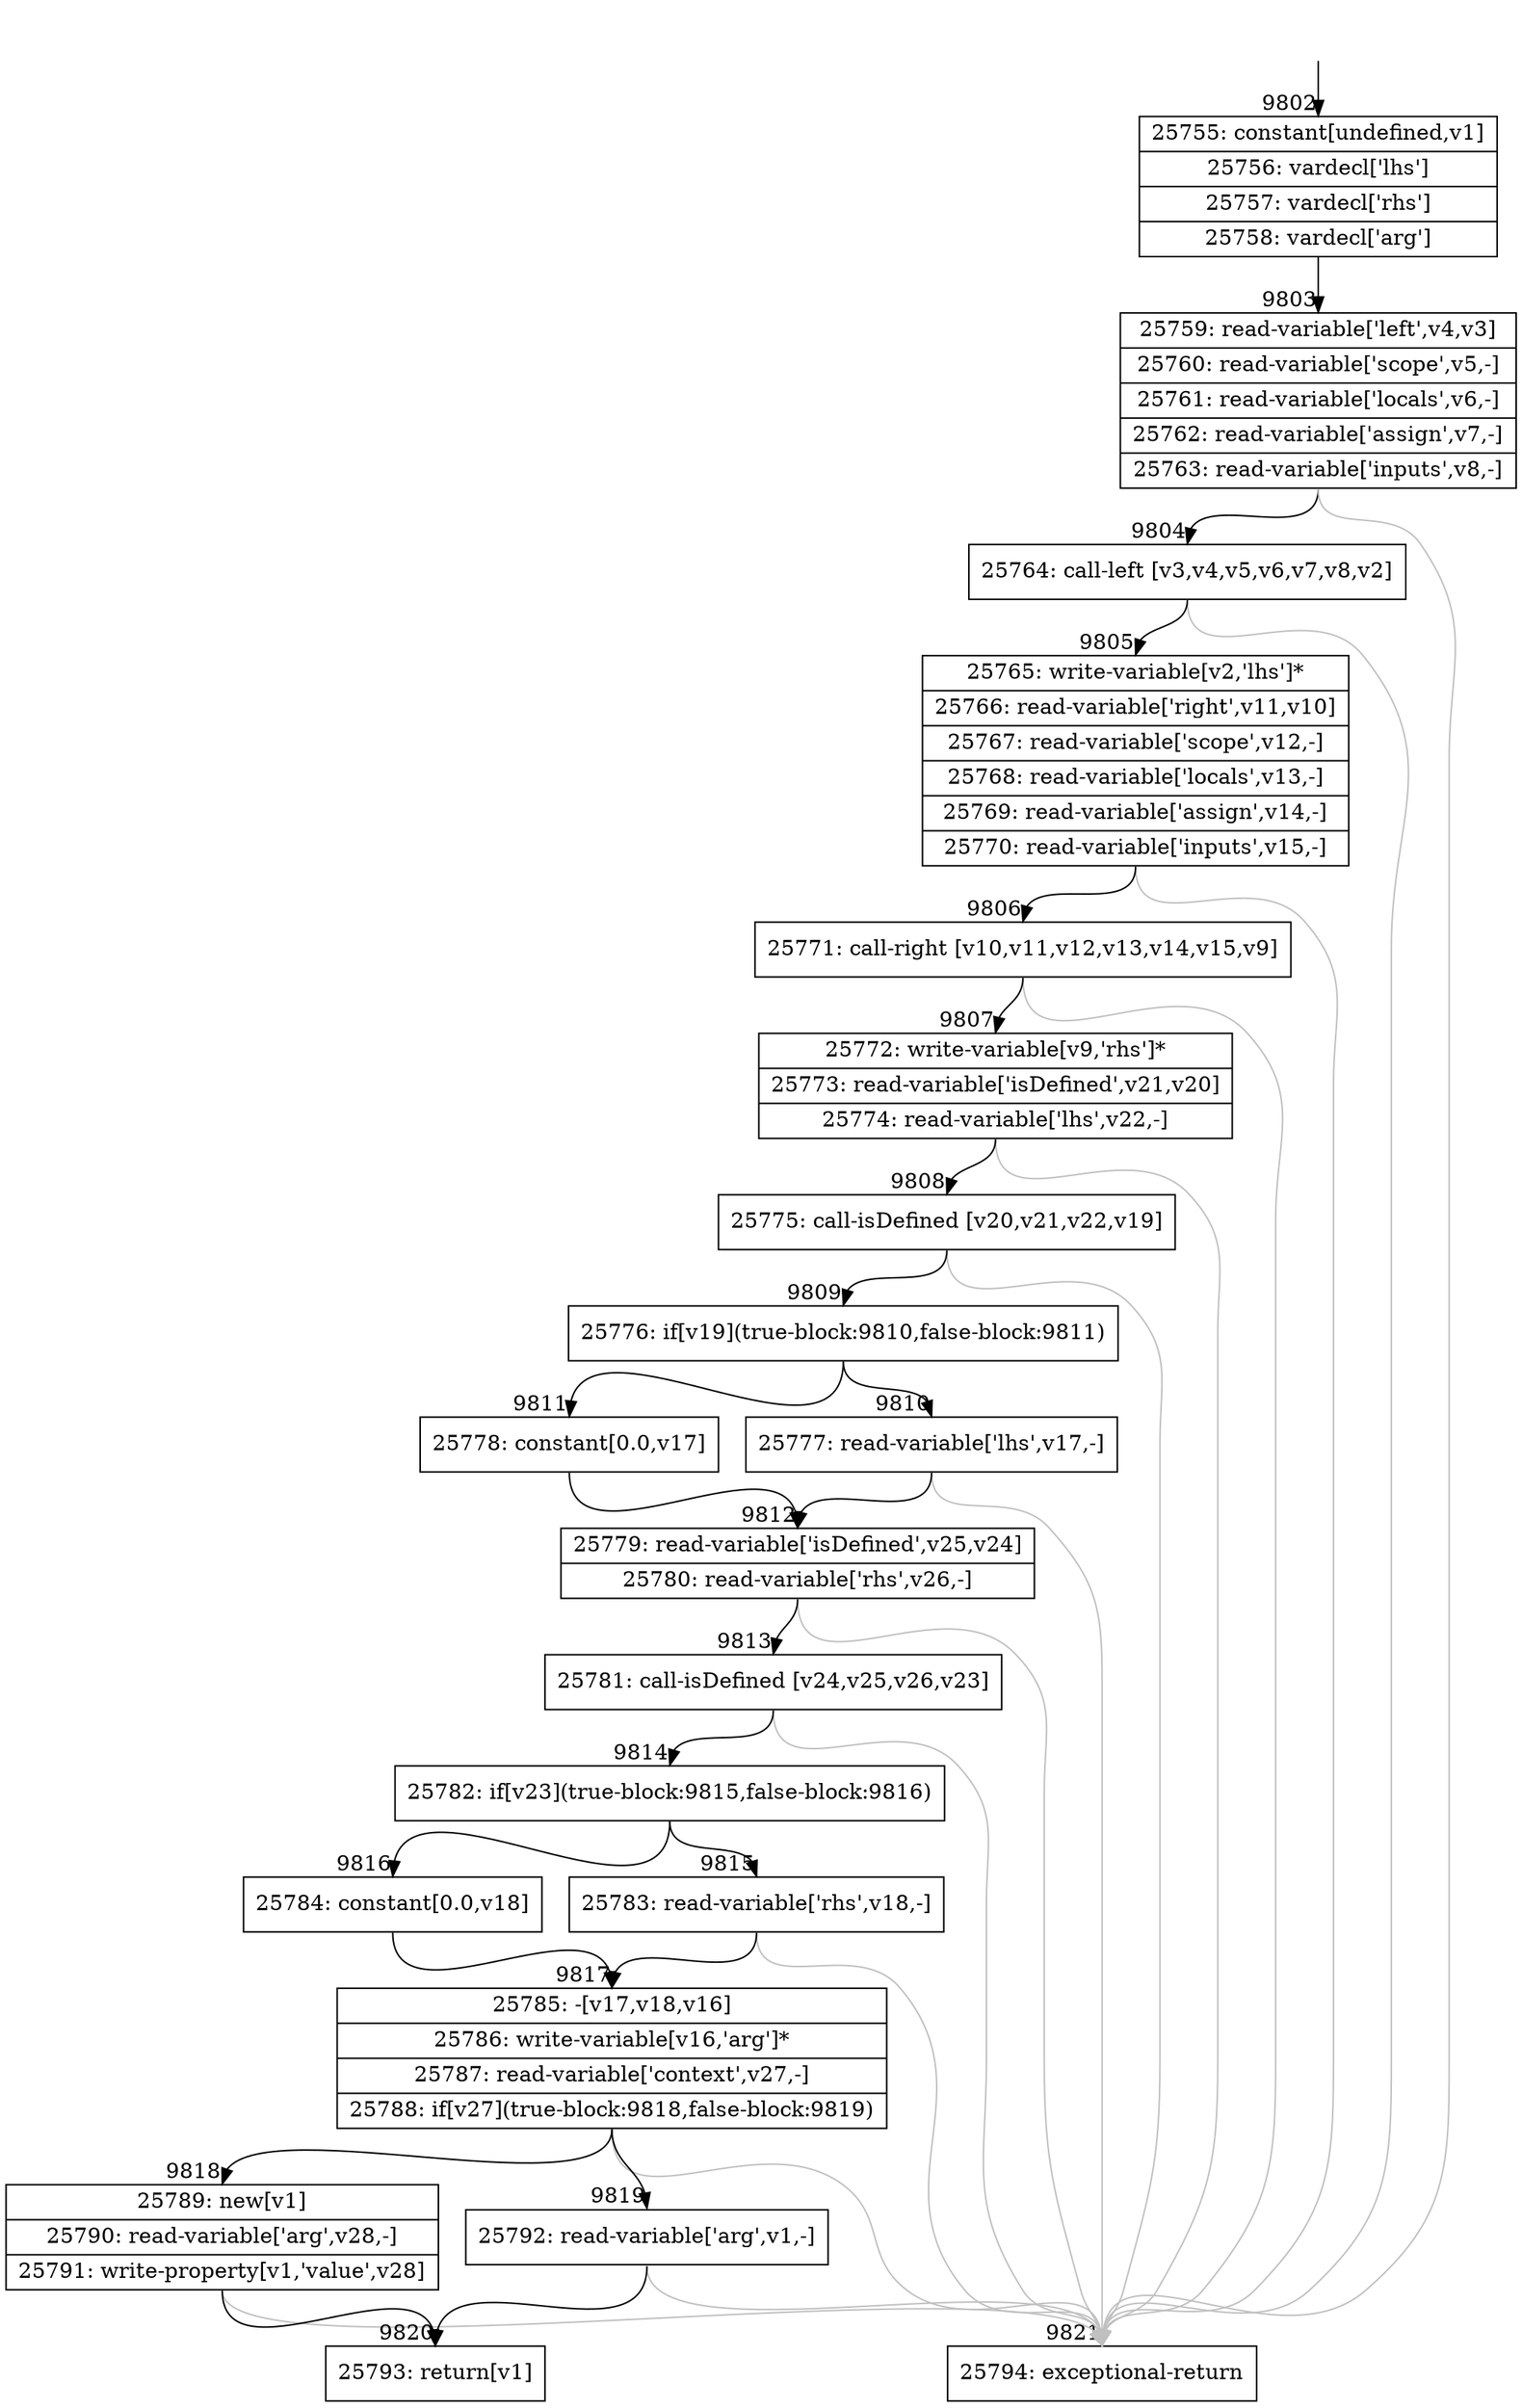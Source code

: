 digraph {
rankdir="TD"
BB_entry724[shape=none,label=""];
BB_entry724 -> BB9802 [tailport=s, headport=n, headlabel="    9802"]
BB9802 [shape=record label="{25755: constant[undefined,v1]|25756: vardecl['lhs']|25757: vardecl['rhs']|25758: vardecl['arg']}" ] 
BB9802 -> BB9803 [tailport=s, headport=n, headlabel="      9803"]
BB9803 [shape=record label="{25759: read-variable['left',v4,v3]|25760: read-variable['scope',v5,-]|25761: read-variable['locals',v6,-]|25762: read-variable['assign',v7,-]|25763: read-variable['inputs',v8,-]}" ] 
BB9803 -> BB9804 [tailport=s, headport=n, headlabel="      9804"]
BB9803 -> BB9821 [tailport=s, headport=n, color=gray, headlabel="      9821"]
BB9804 [shape=record label="{25764: call-left [v3,v4,v5,v6,v7,v8,v2]}" ] 
BB9804 -> BB9805 [tailport=s, headport=n, headlabel="      9805"]
BB9804 -> BB9821 [tailport=s, headport=n, color=gray]
BB9805 [shape=record label="{25765: write-variable[v2,'lhs']*|25766: read-variable['right',v11,v10]|25767: read-variable['scope',v12,-]|25768: read-variable['locals',v13,-]|25769: read-variable['assign',v14,-]|25770: read-variable['inputs',v15,-]}" ] 
BB9805 -> BB9806 [tailport=s, headport=n, headlabel="      9806"]
BB9805 -> BB9821 [tailport=s, headport=n, color=gray]
BB9806 [shape=record label="{25771: call-right [v10,v11,v12,v13,v14,v15,v9]}" ] 
BB9806 -> BB9807 [tailport=s, headport=n, headlabel="      9807"]
BB9806 -> BB9821 [tailport=s, headport=n, color=gray]
BB9807 [shape=record label="{25772: write-variable[v9,'rhs']*|25773: read-variable['isDefined',v21,v20]|25774: read-variable['lhs',v22,-]}" ] 
BB9807 -> BB9808 [tailport=s, headport=n, headlabel="      9808"]
BB9807 -> BB9821 [tailport=s, headport=n, color=gray]
BB9808 [shape=record label="{25775: call-isDefined [v20,v21,v22,v19]}" ] 
BB9808 -> BB9809 [tailport=s, headport=n, headlabel="      9809"]
BB9808 -> BB9821 [tailport=s, headport=n, color=gray]
BB9809 [shape=record label="{25776: if[v19](true-block:9810,false-block:9811)}" ] 
BB9809 -> BB9810 [tailport=s, headport=n, headlabel="      9810"]
BB9809 -> BB9811 [tailport=s, headport=n, headlabel="      9811"]
BB9810 [shape=record label="{25777: read-variable['lhs',v17,-]}" ] 
BB9810 -> BB9812 [tailport=s, headport=n, headlabel="      9812"]
BB9810 -> BB9821 [tailport=s, headport=n, color=gray]
BB9811 [shape=record label="{25778: constant[0.0,v17]}" ] 
BB9811 -> BB9812 [tailport=s, headport=n]
BB9812 [shape=record label="{25779: read-variable['isDefined',v25,v24]|25780: read-variable['rhs',v26,-]}" ] 
BB9812 -> BB9813 [tailport=s, headport=n, headlabel="      9813"]
BB9812 -> BB9821 [tailport=s, headport=n, color=gray]
BB9813 [shape=record label="{25781: call-isDefined [v24,v25,v26,v23]}" ] 
BB9813 -> BB9814 [tailport=s, headport=n, headlabel="      9814"]
BB9813 -> BB9821 [tailport=s, headport=n, color=gray]
BB9814 [shape=record label="{25782: if[v23](true-block:9815,false-block:9816)}" ] 
BB9814 -> BB9815 [tailport=s, headport=n, headlabel="      9815"]
BB9814 -> BB9816 [tailport=s, headport=n, headlabel="      9816"]
BB9815 [shape=record label="{25783: read-variable['rhs',v18,-]}" ] 
BB9815 -> BB9817 [tailport=s, headport=n, headlabel="      9817"]
BB9815 -> BB9821 [tailport=s, headport=n, color=gray]
BB9816 [shape=record label="{25784: constant[0.0,v18]}" ] 
BB9816 -> BB9817 [tailport=s, headport=n]
BB9817 [shape=record label="{25785: -[v17,v18,v16]|25786: write-variable[v16,'arg']*|25787: read-variable['context',v27,-]|25788: if[v27](true-block:9818,false-block:9819)}" ] 
BB9817 -> BB9818 [tailport=s, headport=n, headlabel="      9818"]
BB9817 -> BB9819 [tailport=s, headport=n, headlabel="      9819"]
BB9817 -> BB9821 [tailport=s, headport=n, color=gray]
BB9818 [shape=record label="{25789: new[v1]|25790: read-variable['arg',v28,-]|25791: write-property[v1,'value',v28]}" ] 
BB9818 -> BB9820 [tailport=s, headport=n, headlabel="      9820"]
BB9818 -> BB9821 [tailport=s, headport=n, color=gray]
BB9819 [shape=record label="{25792: read-variable['arg',v1,-]}" ] 
BB9819 -> BB9820 [tailport=s, headport=n]
BB9819 -> BB9821 [tailport=s, headport=n, color=gray]
BB9820 [shape=record label="{25793: return[v1]}" ] 
BB9821 [shape=record label="{25794: exceptional-return}" ] 
//#$~ 13782
}
